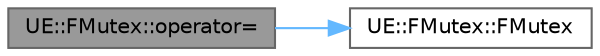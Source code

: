 digraph "UE::FMutex::operator="
{
 // INTERACTIVE_SVG=YES
 // LATEX_PDF_SIZE
  bgcolor="transparent";
  edge [fontname=Helvetica,fontsize=10,labelfontname=Helvetica,labelfontsize=10];
  node [fontname=Helvetica,fontsize=10,shape=box,height=0.2,width=0.4];
  rankdir="LR";
  Node1 [id="Node000001",label="UE::FMutex::operator=",height=0.2,width=0.4,color="gray40", fillcolor="grey60", style="filled", fontcolor="black",tooltip=" "];
  Node1 -> Node2 [id="edge1_Node000001_Node000002",color="steelblue1",style="solid",tooltip=" "];
  Node2 [id="Node000002",label="UE::FMutex::FMutex",height=0.2,width=0.4,color="grey40", fillcolor="white", style="filled",URL="$d1/d56/classUE_1_1FMutex.html#aa63c974759d8395cf749456780101988",tooltip=" "];
}
